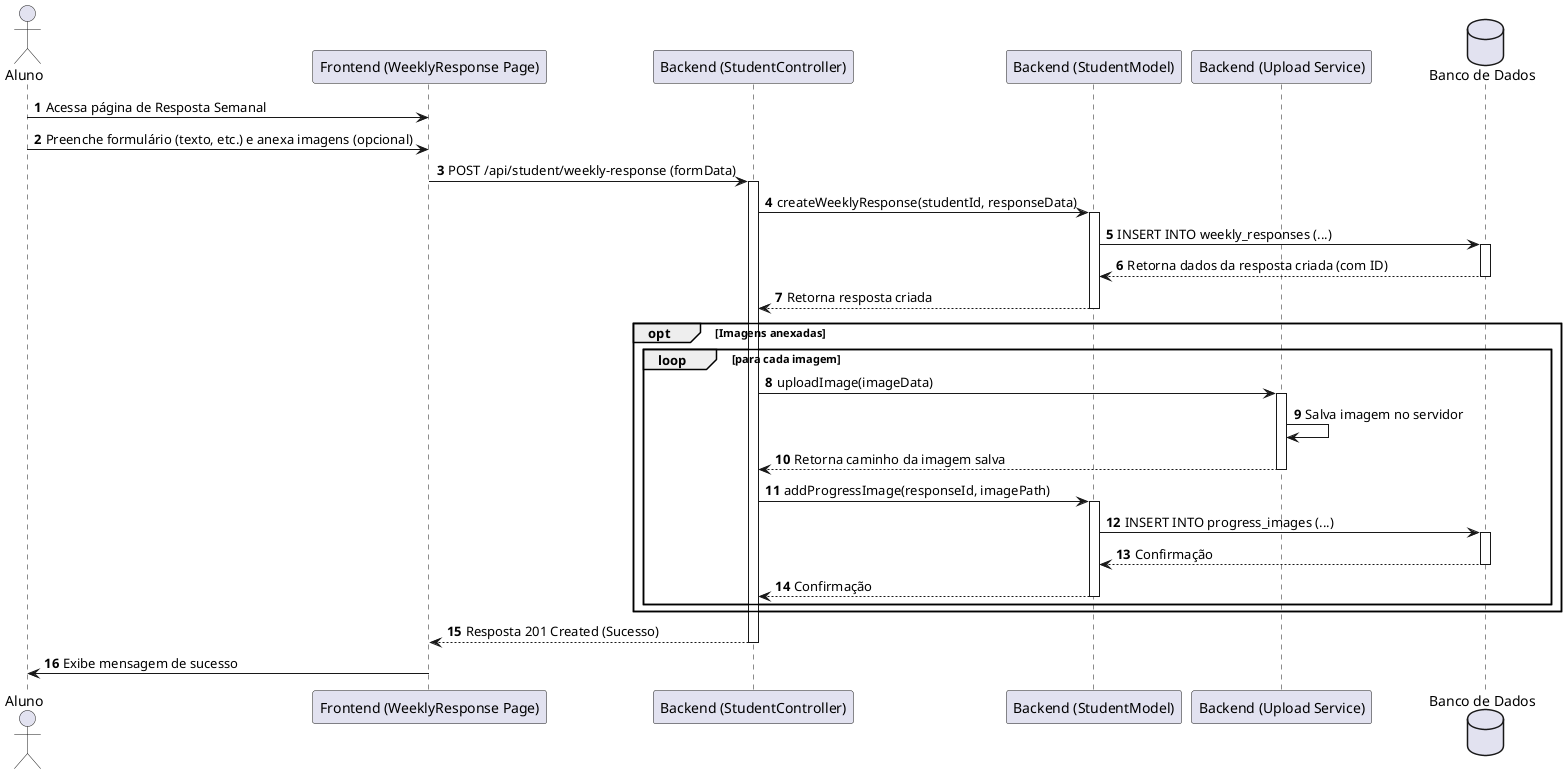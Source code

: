 @startuml Sequence Diagram - Enviar Resposta Semanal

autonumber

actor Aluno
participant "Frontend (WeeklyResponse Page)" as Frontend
participant "Backend (StudentController)" as StudentController
participant "Backend (StudentModel)" as StudentModel
participant "Backend (Upload Service)" as UploadService
database "Banco de Dados" as DB

Aluno -> Frontend : Acessa página de Resposta Semanal
Aluno -> Frontend : Preenche formulário (texto, etc.) e anexa imagens (opcional)
Frontend -> StudentController : POST /api/student/weekly-response (formData)
activate StudentController

StudentController -> StudentModel : createWeeklyResponse(studentId, responseData)
activate StudentModel
StudentModel -> DB : INSERT INTO weekly_responses (...)
activate DB
DB --> StudentModel : Retorna dados da resposta criada (com ID)
deactivate DB
StudentModel --> StudentController : Retorna resposta criada
deactivate StudentModel

opt Imagens anexadas
  loop para cada imagem
    StudentController -> UploadService : uploadImage(imageData)
    activate UploadService
    UploadService -> UploadService : Salva imagem no servidor
    UploadService --> StudentController : Retorna caminho da imagem salva
    deactivate UploadService

    StudentController -> StudentModel : addProgressImage(responseId, imagePath)
    activate StudentModel
    StudentModel -> DB : INSERT INTO progress_images (...)
    activate DB
    DB --> StudentModel : Confirmação
    deactivate DB
    StudentModel --> StudentController : Confirmação
    deactivate StudentModel
  end
end

StudentController --> Frontend : Resposta 201 Created (Sucesso)
deactivate StudentController
Frontend -> Aluno : Exibe mensagem de sucesso

@enduml

